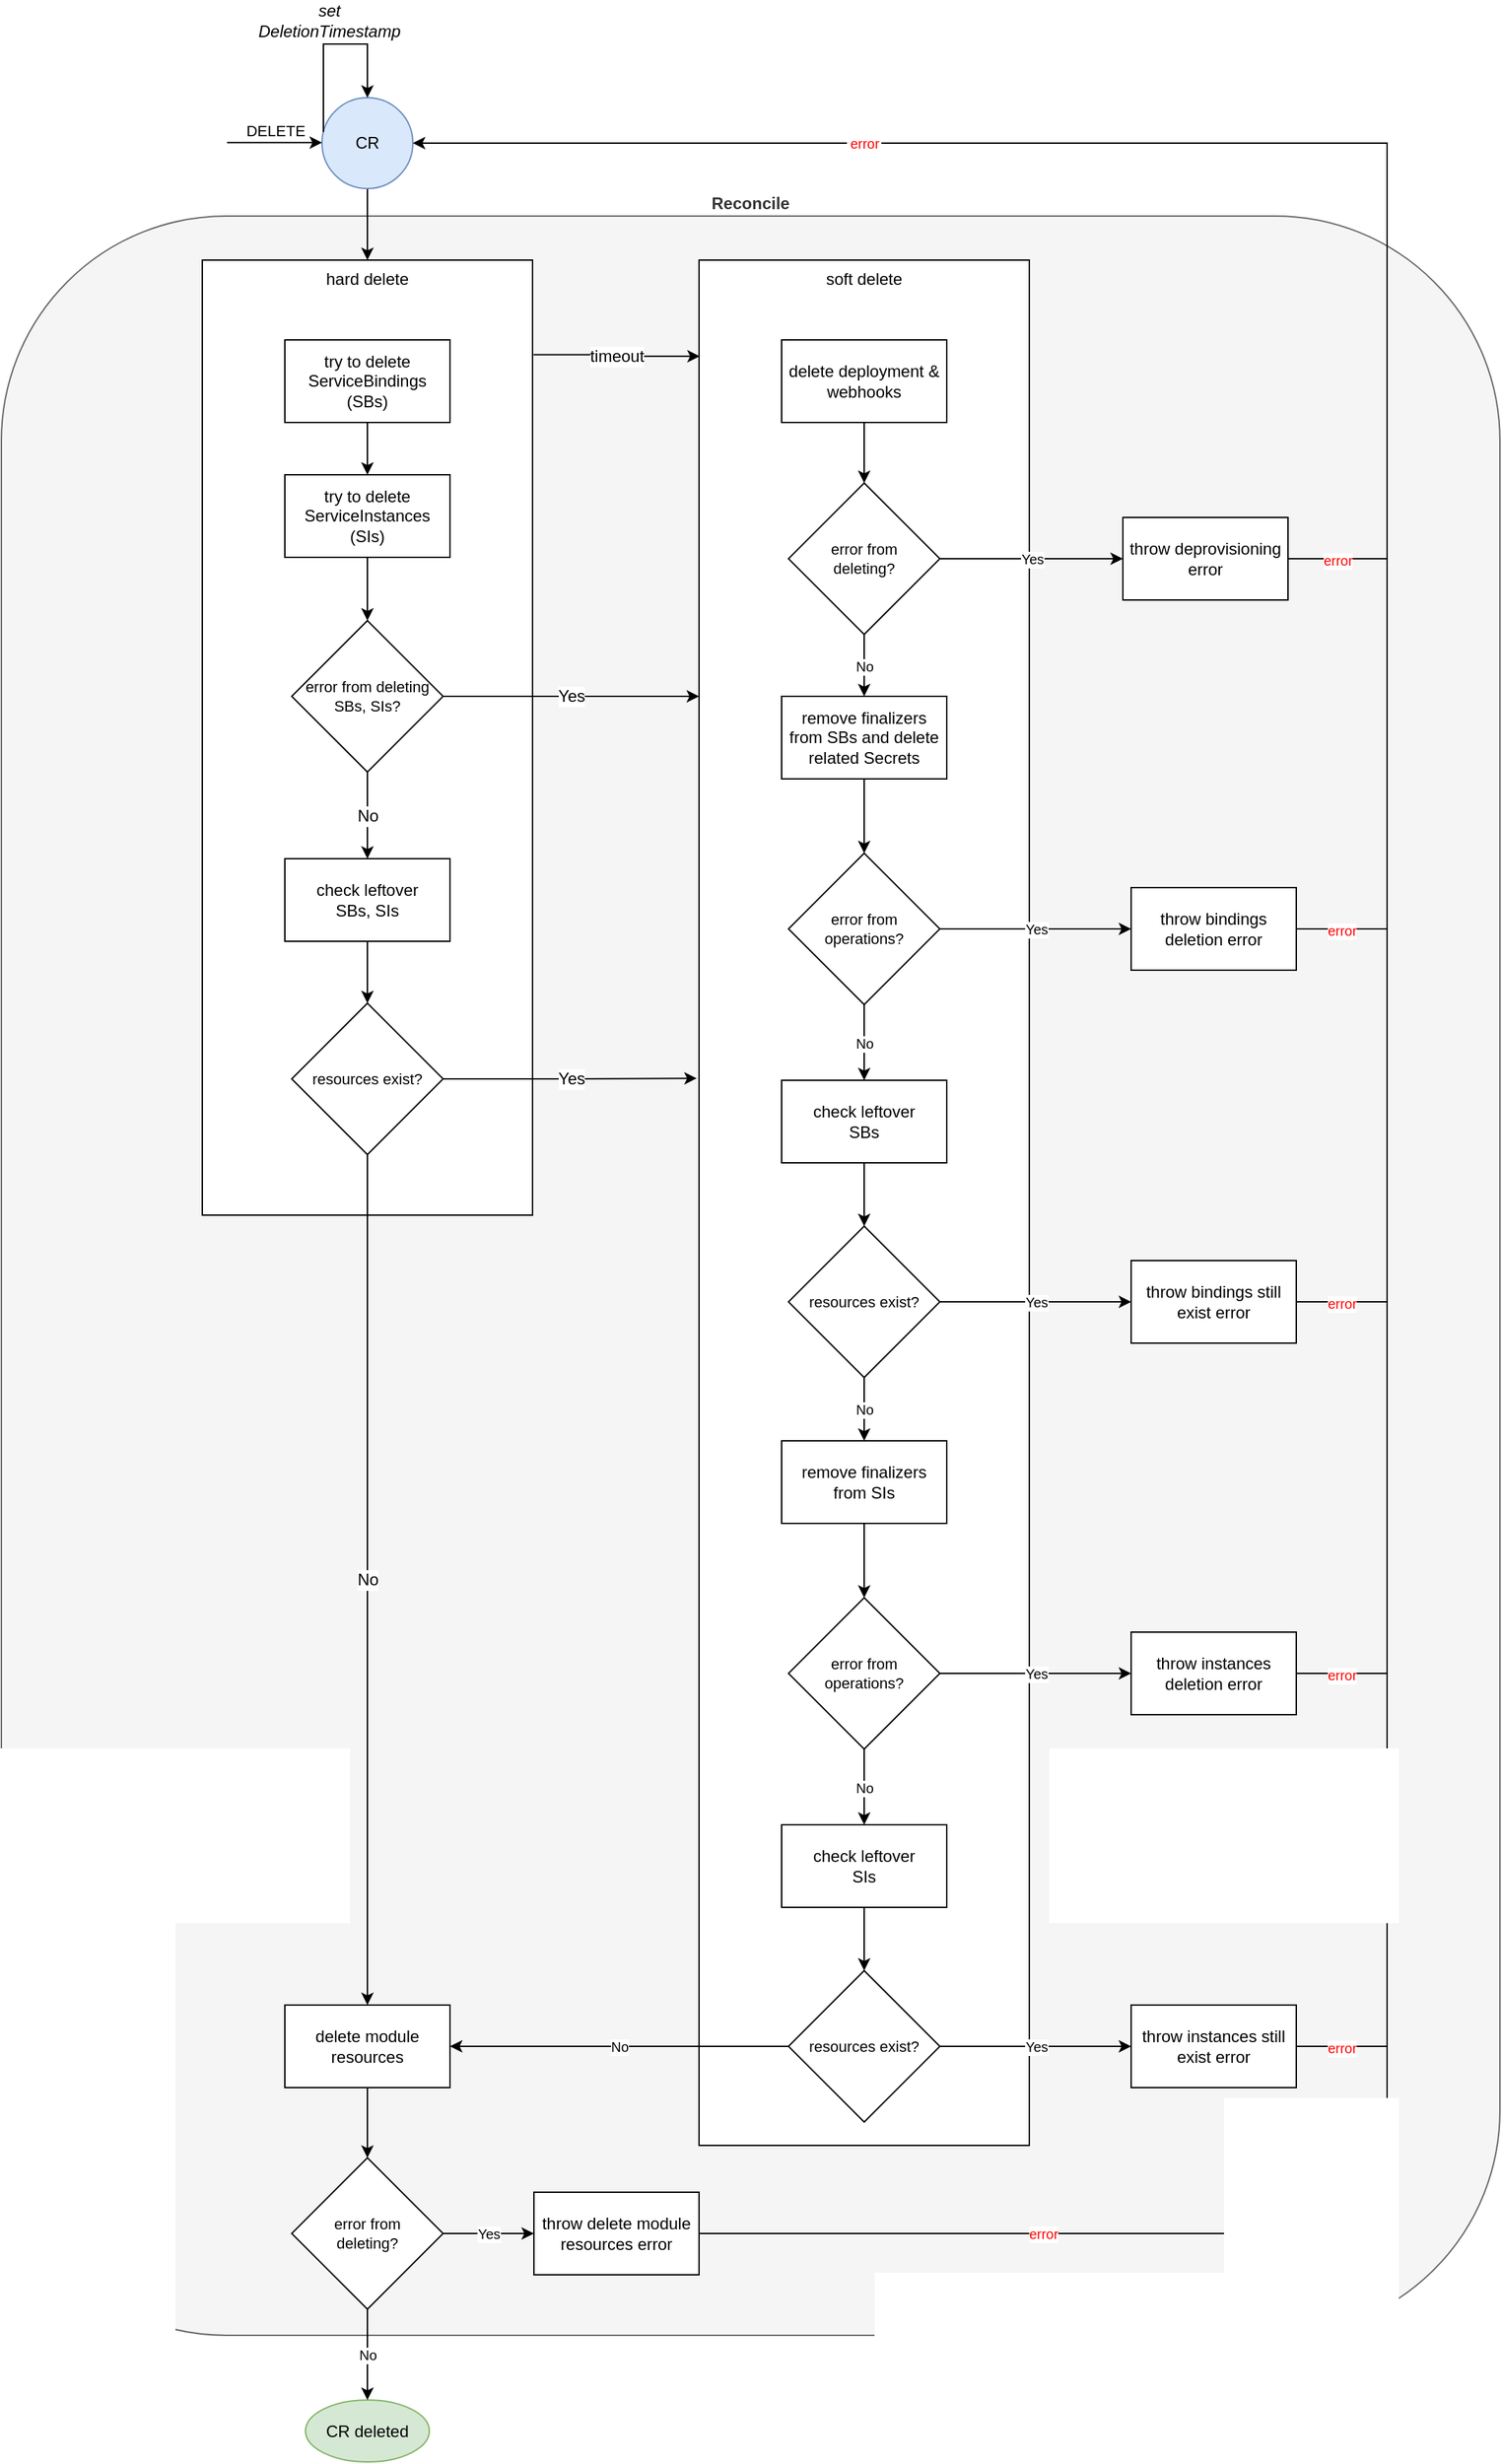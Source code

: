 <mxfile version="20.8.20" type="device"><diagram id="lu0qVTgI4R-YYrcZuvKL" name="Strona-1"><mxGraphModel dx="4154" dy="1131" grid="0" gridSize="10" guides="1" tooltips="1" connect="1" arrows="1" fold="1" page="0" pageScale="1" pageWidth="827" pageHeight="1169" math="0" shadow="0"><root><mxCell id="0"/><mxCell id="1" parent="0"/><mxCell id="O6QXdMl-xdjii7lvghlq-1" value="Reconcile" style="rounded=1;whiteSpace=wrap;html=1;fontColor=#333333;fillColor=#f5f5f5;strokeColor=#666666;labelPosition=center;verticalLabelPosition=top;align=center;verticalAlign=bottom;fontStyle=1" parent="1" vertex="1"><mxGeometry x="-857" y="430" width="1089" height="1540" as="geometry"/></mxCell><mxCell id="O6QXdMl-xdjii7lvghlq-54" value="" style="edgeStyle=orthogonalEdgeStyle;rounded=0;orthogonalLoop=1;jettySize=auto;html=1;fontSize=10;fontColor=#000000;" parent="1" source="9s4blzP_cOgsW_nrXSzR-4" target="9s4blzP_cOgsW_nrXSzR-12" edge="1"><mxGeometry relative="1" as="geometry"/></mxCell><mxCell id="9s4blzP_cOgsW_nrXSzR-4" value="CR" style="ellipse;whiteSpace=wrap;html=1;aspect=fixed;fillColor=#dae8fc;strokeColor=#6c8ebf;" parent="1" vertex="1"><mxGeometry x="-624" y="344" width="66" height="66" as="geometry"/></mxCell><mxCell id="9s4blzP_cOgsW_nrXSzR-6" value="DELETE" style="endArrow=classic;html=1;rounded=0;labelPosition=center;verticalLabelPosition=top;align=center;verticalAlign=bottom;" parent="1" edge="1"><mxGeometry width="50" height="50" relative="1" as="geometry"><mxPoint x="-693" y="376.66" as="sourcePoint"/><mxPoint x="-624" y="376.66" as="targetPoint"/></mxGeometry></mxCell><mxCell id="9s4blzP_cOgsW_nrXSzR-7" value="&lt;i style=&quot;font-size: 12px;&quot;&gt;set&lt;br&gt;DeletionTimestamp&lt;/i&gt;" style="edgeStyle=orthogonalEdgeStyle;rounded=0;orthogonalLoop=1;jettySize=auto;html=1;entryX=0.5;entryY=0;entryDx=0;entryDy=0;labelPosition=center;verticalLabelPosition=top;align=center;verticalAlign=bottom;" parent="1" source="9s4blzP_cOgsW_nrXSzR-4" target="9s4blzP_cOgsW_nrXSzR-4" edge="1"><mxGeometry relative="1" as="geometry"><mxPoint x="-553" y="347" as="targetPoint"/><Array as="points"><mxPoint x="-623" y="305"/><mxPoint x="-591" y="305"/></Array></mxGeometry></mxCell><mxCell id="O6QXdMl-xdjii7lvghlq-9" value="timeout" style="edgeStyle=orthogonalEdgeStyle;rounded=0;orthogonalLoop=1;jettySize=auto;html=1;fontSize=12;fontColor=#000000;exitX=1.003;exitY=0.099;exitDx=0;exitDy=0;exitPerimeter=0;entryX=0.002;entryY=0.051;entryDx=0;entryDy=0;entryPerimeter=0;" parent="1" source="9s4blzP_cOgsW_nrXSzR-12" target="9s4blzP_cOgsW_nrXSzR-21" edge="1"><mxGeometry relative="1" as="geometry"><mxPoint x="-367" y="504" as="targetPoint"/><mxPoint x="-471" y="641" as="sourcePoint"/></mxGeometry></mxCell><mxCell id="9s4blzP_cOgsW_nrXSzR-12" value="hard delete" style="rounded=0;whiteSpace=wrap;html=1;labelPosition=center;verticalLabelPosition=middle;align=center;verticalAlign=top;" parent="1" vertex="1"><mxGeometry x="-711" y="462" width="240" height="694" as="geometry"/></mxCell><mxCell id="9s4blzP_cOgsW_nrXSzR-21" value="soft delete" style="rounded=0;whiteSpace=wrap;html=1;verticalAlign=top;" parent="1" vertex="1"><mxGeometry x="-350" y="462" width="240" height="1370" as="geometry"/></mxCell><mxCell id="O6QXdMl-xdjii7lvghlq-8" value="Yes" style="edgeStyle=orthogonalEdgeStyle;rounded=0;orthogonalLoop=1;jettySize=auto;html=1;fontSize=12;fontColor=#000000;exitX=1;exitY=0.5;exitDx=0;exitDy=0;" parent="1" source="O6QXdMl-xdjii7lvghlq-2" target="9s4blzP_cOgsW_nrXSzR-21" edge="1"><mxGeometry relative="1" as="geometry"><Array as="points"><mxPoint x="-405" y="779"/><mxPoint x="-405" y="779"/></Array></mxGeometry></mxCell><mxCell id="O6QXdMl-xdjii7lvghlq-14" value="No" style="edgeStyle=orthogonalEdgeStyle;rounded=0;orthogonalLoop=1;jettySize=auto;html=1;fontSize=12;fontColor=#000000;" parent="1" source="O6QXdMl-xdjii7lvghlq-2" target="O6QXdMl-xdjii7lvghlq-10" edge="1"><mxGeometry relative="1" as="geometry"/></mxCell><mxCell id="O6QXdMl-xdjii7lvghlq-2" value="error from deleting&lt;br&gt;SBs, SIs?" style="rhombus;whiteSpace=wrap;html=1;fontSize=11;aspect=fixed;" parent="1" vertex="1"><mxGeometry x="-646" y="724" width="110" height="110" as="geometry"/></mxCell><mxCell id="O6QXdMl-xdjii7lvghlq-6" value="" style="edgeStyle=orthogonalEdgeStyle;rounded=0;orthogonalLoop=1;jettySize=auto;html=1;fontSize=12;fontColor=#FF0000;" parent="1" source="O6QXdMl-xdjii7lvghlq-3" target="O6QXdMl-xdjii7lvghlq-5" edge="1"><mxGeometry relative="1" as="geometry"/></mxCell><mxCell id="O6QXdMl-xdjii7lvghlq-3" value="try to delete ServiceBindings&lt;br&gt;(SBs)" style="rounded=0;whiteSpace=wrap;html=1;" parent="1" vertex="1"><mxGeometry x="-651" y="520" width="120" height="60" as="geometry"/></mxCell><mxCell id="O6QXdMl-xdjii7lvghlq-7" value="" style="edgeStyle=orthogonalEdgeStyle;rounded=0;orthogonalLoop=1;jettySize=auto;html=1;fontSize=12;fontColor=#FF0000;" parent="1" source="O6QXdMl-xdjii7lvghlq-5" target="O6QXdMl-xdjii7lvghlq-2" edge="1"><mxGeometry relative="1" as="geometry"/></mxCell><mxCell id="O6QXdMl-xdjii7lvghlq-5" value="try to delete ServiceInstances&lt;br&gt;(SIs)" style="rounded=0;whiteSpace=wrap;html=1;" parent="1" vertex="1"><mxGeometry x="-651" y="618" width="120" height="60" as="geometry"/></mxCell><mxCell id="O6QXdMl-xdjii7lvghlq-15" value="" style="edgeStyle=orthogonalEdgeStyle;rounded=0;orthogonalLoop=1;jettySize=auto;html=1;fontSize=12;fontColor=#000000;" parent="1" source="O6QXdMl-xdjii7lvghlq-10" target="O6QXdMl-xdjii7lvghlq-13" edge="1"><mxGeometry relative="1" as="geometry"/></mxCell><mxCell id="O6QXdMl-xdjii7lvghlq-10" value="check leftover&lt;br&gt;SBs, SIs" style="rounded=0;whiteSpace=wrap;html=1;" parent="1" vertex="1"><mxGeometry x="-651" y="897" width="120" height="60" as="geometry"/></mxCell><mxCell id="O6QXdMl-xdjii7lvghlq-17" value="Yes" style="edgeStyle=orthogonalEdgeStyle;rounded=0;orthogonalLoop=1;jettySize=auto;html=1;entryX=-0.007;entryY=0.434;entryDx=0;entryDy=0;entryPerimeter=0;fontSize=12;fontColor=#000000;" parent="1" source="O6QXdMl-xdjii7lvghlq-13" target="9s4blzP_cOgsW_nrXSzR-21" edge="1"><mxGeometry relative="1" as="geometry"/></mxCell><mxCell id="O6QXdMl-xdjii7lvghlq-19" value="No" style="edgeStyle=orthogonalEdgeStyle;rounded=0;orthogonalLoop=1;jettySize=auto;html=1;fontSize=12;fontColor=#000000;" parent="1" source="O6QXdMl-xdjii7lvghlq-13" target="O6QXdMl-xdjii7lvghlq-18" edge="1"><mxGeometry relative="1" as="geometry"/></mxCell><mxCell id="O6QXdMl-xdjii7lvghlq-13" value="resources exist?" style="rhombus;whiteSpace=wrap;html=1;fontSize=11;aspect=fixed;" parent="1" vertex="1"><mxGeometry x="-646" y="1002" width="110" height="110" as="geometry"/></mxCell><mxCell id="O6QXdMl-xdjii7lvghlq-59" value="" style="edgeStyle=orthogonalEdgeStyle;rounded=0;orthogonalLoop=1;jettySize=auto;html=1;fontSize=10;fontColor=#000000;" parent="1" source="O6QXdMl-xdjii7lvghlq-18" target="O6QXdMl-xdjii7lvghlq-56" edge="1"><mxGeometry relative="1" as="geometry"/></mxCell><mxCell id="O6QXdMl-xdjii7lvghlq-18" value="delete module resources" style="rounded=0;whiteSpace=wrap;html=1;" parent="1" vertex="1"><mxGeometry x="-651" y="1730" width="120" height="60" as="geometry"/></mxCell><mxCell id="O6QXdMl-xdjii7lvghlq-23" value="" style="edgeStyle=orthogonalEdgeStyle;rounded=0;orthogonalLoop=1;jettySize=auto;html=1;fontSize=12;fontColor=#000000;" parent="1" source="O6QXdMl-xdjii7lvghlq-21" target="O6QXdMl-xdjii7lvghlq-22" edge="1"><mxGeometry relative="1" as="geometry"/></mxCell><mxCell id="O6QXdMl-xdjii7lvghlq-21" value="delete deployment &amp;amp; webhooks" style="rounded=0;whiteSpace=wrap;html=1;" parent="1" vertex="1"><mxGeometry x="-290" y="520" width="120" height="60" as="geometry"/></mxCell><mxCell id="O6QXdMl-xdjii7lvghlq-25" value="Yes" style="edgeStyle=orthogonalEdgeStyle;rounded=0;orthogonalLoop=1;jettySize=auto;html=1;fontSize=10;fontColor=#000000;entryX=0;entryY=0.5;entryDx=0;entryDy=0;" parent="1" source="O6QXdMl-xdjii7lvghlq-22" target="O6QXdMl-xdjii7lvghlq-24" edge="1"><mxGeometry relative="1" as="geometry"><mxPoint x="-95" y="679" as="targetPoint"/></mxGeometry></mxCell><mxCell id="O6QXdMl-xdjii7lvghlq-27" value="No" style="edgeStyle=orthogonalEdgeStyle;rounded=0;orthogonalLoop=1;jettySize=auto;html=1;fontSize=10;fontColor=#000000;" parent="1" source="O6QXdMl-xdjii7lvghlq-22" target="O6QXdMl-xdjii7lvghlq-26" edge="1"><mxGeometry relative="1" as="geometry"/></mxCell><mxCell id="O6QXdMl-xdjii7lvghlq-22" value="error from&lt;br&gt;deleting?" style="rhombus;whiteSpace=wrap;html=1;fontSize=11;aspect=fixed;" parent="1" vertex="1"><mxGeometry x="-285" y="624" width="110" height="110" as="geometry"/></mxCell><mxCell id="O6QXdMl-xdjii7lvghlq-78" value="error" style="edgeStyle=orthogonalEdgeStyle;rounded=0;orthogonalLoop=1;jettySize=auto;html=1;fontSize=10;fontColor=#FF0000;endArrow=none;endFill=0;" parent="1" source="O6QXdMl-xdjii7lvghlq-24" edge="1"><mxGeometry relative="1" as="geometry"><mxPoint x="150" y="679" as="targetPoint"/></mxGeometry></mxCell><mxCell id="O6QXdMl-xdjii7lvghlq-24" value="throw deprovisioning error" style="rounded=0;whiteSpace=wrap;html=1;" parent="1" vertex="1"><mxGeometry x="-42" y="649" width="120" height="60" as="geometry"/></mxCell><mxCell id="O6QXdMl-xdjii7lvghlq-29" value="" style="edgeStyle=orthogonalEdgeStyle;rounded=0;orthogonalLoop=1;jettySize=auto;html=1;fontSize=10;fontColor=#000000;" parent="1" source="O6QXdMl-xdjii7lvghlq-26" target="O6QXdMl-xdjii7lvghlq-28" edge="1"><mxGeometry relative="1" as="geometry"/></mxCell><mxCell id="O6QXdMl-xdjii7lvghlq-26" value="remove finalizers from SBs and delete related Secrets" style="rounded=0;whiteSpace=wrap;html=1;" parent="1" vertex="1"><mxGeometry x="-290" y="779" width="120" height="60" as="geometry"/></mxCell><mxCell id="O6QXdMl-xdjii7lvghlq-33" value="No" style="edgeStyle=orthogonalEdgeStyle;rounded=0;orthogonalLoop=1;jettySize=auto;html=1;fontSize=10;fontColor=#000000;" parent="1" source="O6QXdMl-xdjii7lvghlq-28" target="O6QXdMl-xdjii7lvghlq-32" edge="1"><mxGeometry relative="1" as="geometry"/></mxCell><mxCell id="O6QXdMl-xdjii7lvghlq-37" value="Yes" style="edgeStyle=orthogonalEdgeStyle;rounded=0;orthogonalLoop=1;jettySize=auto;html=1;entryX=0;entryY=0.5;entryDx=0;entryDy=0;fontSize=10;fontColor=#000000;" parent="1" source="O6QXdMl-xdjii7lvghlq-28" target="O6QXdMl-xdjii7lvghlq-35" edge="1"><mxGeometry relative="1" as="geometry"/></mxCell><mxCell id="O6QXdMl-xdjii7lvghlq-28" value="error from operations?" style="rhombus;whiteSpace=wrap;html=1;fontSize=11;aspect=fixed;" parent="1" vertex="1"><mxGeometry x="-285" y="893" width="110" height="110" as="geometry"/></mxCell><mxCell id="O6QXdMl-xdjii7lvghlq-38" value="" style="edgeStyle=orthogonalEdgeStyle;rounded=0;orthogonalLoop=1;jettySize=auto;html=1;fontSize=10;fontColor=#000000;" parent="1" source="O6QXdMl-xdjii7lvghlq-32" target="O6QXdMl-xdjii7lvghlq-34" edge="1"><mxGeometry relative="1" as="geometry"/></mxCell><mxCell id="O6QXdMl-xdjii7lvghlq-32" value="check leftover&lt;br&gt;SBs" style="rounded=0;whiteSpace=wrap;html=1;" parent="1" vertex="1"><mxGeometry x="-290" y="1058" width="120" height="60" as="geometry"/></mxCell><mxCell id="O6QXdMl-xdjii7lvghlq-40" value="Yes" style="edgeStyle=orthogonalEdgeStyle;rounded=0;orthogonalLoop=1;jettySize=auto;html=1;entryX=0;entryY=0.5;entryDx=0;entryDy=0;fontSize=10;fontColor=#000000;" parent="1" source="O6QXdMl-xdjii7lvghlq-34" target="O6QXdMl-xdjii7lvghlq-39" edge="1"><mxGeometry relative="1" as="geometry"/></mxCell><mxCell id="O6QXdMl-xdjii7lvghlq-48" value="No" style="edgeStyle=orthogonalEdgeStyle;rounded=0;orthogonalLoop=1;jettySize=auto;html=1;fontSize=10;fontColor=#000000;" parent="1" source="O6QXdMl-xdjii7lvghlq-34" target="O6QXdMl-xdjii7lvghlq-42" edge="1"><mxGeometry relative="1" as="geometry"/></mxCell><mxCell id="O6QXdMl-xdjii7lvghlq-34" value="resources exist?" style="rhombus;whiteSpace=wrap;html=1;fontSize=11;aspect=fixed;" parent="1" vertex="1"><mxGeometry x="-285" y="1164" width="110" height="110" as="geometry"/></mxCell><mxCell id="O6QXdMl-xdjii7lvghlq-77" value="error" style="edgeStyle=orthogonalEdgeStyle;rounded=0;orthogonalLoop=1;jettySize=auto;html=1;fontSize=10;fontColor=#FF0000;endArrow=none;endFill=0;" parent="1" source="O6QXdMl-xdjii7lvghlq-35" edge="1"><mxGeometry relative="1" as="geometry"><mxPoint x="150" y="948" as="targetPoint"/></mxGeometry></mxCell><mxCell id="O6QXdMl-xdjii7lvghlq-35" value="throw bindings deletion error" style="rounded=0;whiteSpace=wrap;html=1;" parent="1" vertex="1"><mxGeometry x="-36" y="918" width="120" height="60" as="geometry"/></mxCell><mxCell id="O6QXdMl-xdjii7lvghlq-76" value="error" style="edgeStyle=orthogonalEdgeStyle;rounded=0;orthogonalLoop=1;jettySize=auto;html=1;fontSize=10;fontColor=#FF0000;endArrow=none;endFill=0;" parent="1" source="O6QXdMl-xdjii7lvghlq-39" edge="1"><mxGeometry relative="1" as="geometry"><mxPoint x="150" y="1219" as="targetPoint"/></mxGeometry></mxCell><mxCell id="O6QXdMl-xdjii7lvghlq-39" value="throw bindings still exist error" style="rounded=0;whiteSpace=wrap;html=1;" parent="1" vertex="1"><mxGeometry x="-36" y="1189" width="120" height="60" as="geometry"/></mxCell><mxCell id="O6QXdMl-xdjii7lvghlq-41" value="" style="edgeStyle=orthogonalEdgeStyle;rounded=0;orthogonalLoop=1;jettySize=auto;html=1;fontSize=10;fontColor=#000000;" parent="1" source="O6QXdMl-xdjii7lvghlq-42" target="O6QXdMl-xdjii7lvghlq-44" edge="1"><mxGeometry relative="1" as="geometry"/></mxCell><mxCell id="O6QXdMl-xdjii7lvghlq-42" value="remove finalizers from SIs" style="rounded=0;whiteSpace=wrap;html=1;" parent="1" vertex="1"><mxGeometry x="-290" y="1320" width="120" height="60" as="geometry"/></mxCell><mxCell id="O6QXdMl-xdjii7lvghlq-43" value="No" style="edgeStyle=orthogonalEdgeStyle;rounded=0;orthogonalLoop=1;jettySize=auto;html=1;fontSize=10;fontColor=#000000;" parent="1" source="O6QXdMl-xdjii7lvghlq-44" target="O6QXdMl-xdjii7lvghlq-46" edge="1"><mxGeometry relative="1" as="geometry"/></mxCell><mxCell id="O6QXdMl-xdjii7lvghlq-50" value="Yes" style="edgeStyle=orthogonalEdgeStyle;rounded=0;orthogonalLoop=1;jettySize=auto;html=1;fontSize=10;fontColor=#000000;entryX=0;entryY=0.5;entryDx=0;entryDy=0;" parent="1" source="O6QXdMl-xdjii7lvghlq-44" target="O6QXdMl-xdjii7lvghlq-49" edge="1"><mxGeometry relative="1" as="geometry"><mxPoint x="-95" y="1489" as="targetPoint"/></mxGeometry></mxCell><mxCell id="O6QXdMl-xdjii7lvghlq-44" value="error from operations?" style="rhombus;whiteSpace=wrap;html=1;fontSize=11;aspect=fixed;" parent="1" vertex="1"><mxGeometry x="-285" y="1434" width="110" height="110" as="geometry"/></mxCell><mxCell id="O6QXdMl-xdjii7lvghlq-45" value="" style="edgeStyle=orthogonalEdgeStyle;rounded=0;orthogonalLoop=1;jettySize=auto;html=1;fontSize=10;fontColor=#000000;" parent="1" source="O6QXdMl-xdjii7lvghlq-46" target="O6QXdMl-xdjii7lvghlq-47" edge="1"><mxGeometry relative="1" as="geometry"/></mxCell><mxCell id="O6QXdMl-xdjii7lvghlq-46" value="check leftover&lt;br&gt;SIs" style="rounded=0;whiteSpace=wrap;html=1;" parent="1" vertex="1"><mxGeometry x="-290" y="1599" width="120" height="60" as="geometry"/></mxCell><mxCell id="O6QXdMl-xdjii7lvghlq-52" value="Yes" style="edgeStyle=orthogonalEdgeStyle;rounded=0;orthogonalLoop=1;jettySize=auto;html=1;fontSize=10;fontColor=#000000;entryX=0;entryY=0.5;entryDx=0;entryDy=0;" parent="1" source="O6QXdMl-xdjii7lvghlq-47" target="O6QXdMl-xdjii7lvghlq-51" edge="1"><mxGeometry relative="1" as="geometry"><mxPoint x="-95" y="1760" as="targetPoint"/></mxGeometry></mxCell><mxCell id="O6QXdMl-xdjii7lvghlq-55" value="No" style="edgeStyle=orthogonalEdgeStyle;rounded=0;orthogonalLoop=1;jettySize=auto;html=1;entryX=1;entryY=0.5;entryDx=0;entryDy=0;fontSize=10;fontColor=#000000;" parent="1" source="O6QXdMl-xdjii7lvghlq-47" target="O6QXdMl-xdjii7lvghlq-18" edge="1"><mxGeometry relative="1" as="geometry"/></mxCell><mxCell id="O6QXdMl-xdjii7lvghlq-47" value="resources exist?" style="rhombus;whiteSpace=wrap;html=1;fontSize=11;aspect=fixed;" parent="1" vertex="1"><mxGeometry x="-285" y="1705" width="110" height="110" as="geometry"/></mxCell><mxCell id="O6QXdMl-xdjii7lvghlq-75" value="error" style="edgeStyle=orthogonalEdgeStyle;rounded=0;orthogonalLoop=1;jettySize=auto;html=1;fontSize=10;fontColor=#FF0000;endArrow=none;endFill=0;" parent="1" source="O6QXdMl-xdjii7lvghlq-49" edge="1"><mxGeometry relative="1" as="geometry"><mxPoint x="150" y="1489" as="targetPoint"/></mxGeometry></mxCell><mxCell id="O6QXdMl-xdjii7lvghlq-49" value="throw instances deletion error" style="rounded=0;whiteSpace=wrap;html=1;" parent="1" vertex="1"><mxGeometry x="-36" y="1459" width="120" height="60" as="geometry"/></mxCell><mxCell id="O6QXdMl-xdjii7lvghlq-74" value="error" style="edgeStyle=orthogonalEdgeStyle;rounded=0;orthogonalLoop=1;jettySize=auto;html=1;fontSize=10;fontColor=#FF0000;endArrow=none;endFill=0;" parent="1" source="O6QXdMl-xdjii7lvghlq-51" edge="1"><mxGeometry relative="1" as="geometry"><mxPoint x="150" y="1760" as="targetPoint"/></mxGeometry></mxCell><mxCell id="O6QXdMl-xdjii7lvghlq-51" value="throw instances still exist error" style="rounded=0;whiteSpace=wrap;html=1;" parent="1" vertex="1"><mxGeometry x="-36" y="1730" width="120" height="60" as="geometry"/></mxCell><mxCell id="O6QXdMl-xdjii7lvghlq-53" value="CR deleted" style="ellipse;whiteSpace=wrap;html=1;fillColor=#d5e8d4;strokeColor=#82b366;" parent="1" vertex="1"><mxGeometry x="-636" y="2017" width="90" height="45" as="geometry"/></mxCell><mxCell id="O6QXdMl-xdjii7lvghlq-66" value="No" style="edgeStyle=orthogonalEdgeStyle;rounded=0;orthogonalLoop=1;jettySize=auto;html=1;fontSize=10;fontColor=#000000;" parent="1" source="O6QXdMl-xdjii7lvghlq-56" target="O6QXdMl-xdjii7lvghlq-53" edge="1"><mxGeometry relative="1" as="geometry"/></mxCell><mxCell id="O6QXdMl-xdjii7lvghlq-67" value="Yes" style="edgeStyle=orthogonalEdgeStyle;rounded=0;orthogonalLoop=1;jettySize=auto;html=1;fontSize=10;fontColor=#000000;" parent="1" source="O6QXdMl-xdjii7lvghlq-56" target="O6QXdMl-xdjii7lvghlq-61" edge="1"><mxGeometry relative="1" as="geometry"/></mxCell><mxCell id="O6QXdMl-xdjii7lvghlq-56" value="error from&lt;br&gt;deleting?" style="rhombus;whiteSpace=wrap;html=1;fontSize=11;aspect=fixed;" parent="1" vertex="1"><mxGeometry x="-646" y="1841" width="110" height="110" as="geometry"/></mxCell><mxCell id="O6QXdMl-xdjii7lvghlq-61" value="throw delete module resources error" style="rounded=0;whiteSpace=wrap;html=1;" parent="1" vertex="1"><mxGeometry x="-470" y="1866" width="120" height="60" as="geometry"/></mxCell><mxCell id="O6QXdMl-xdjii7lvghlq-81" value="" style="group" parent="1" vertex="1" connectable="0"><mxGeometry x="-242.5" y="364.5" width="392.5" height="1531.5" as="geometry"/></mxCell><mxCell id="O6QXdMl-xdjii7lvghlq-68" value="error" style="edgeStyle=orthogonalEdgeStyle;rounded=0;orthogonalLoop=1;jettySize=auto;html=1;entryX=1;entryY=0.5;entryDx=0;entryDy=0;fontSize=10;fontColor=#FF0000;" parent="O6QXdMl-xdjii7lvghlq-81" source="O6QXdMl-xdjii7lvghlq-61" target="9s4blzP_cOgsW_nrXSzR-4" edge="1"><mxGeometry x="-0.817" relative="1" as="geometry"><Array as="points"><mxPoint x="392.5" y="1531.5"/><mxPoint x="392.5" y="12.5"/></Array><mxPoint as="offset"/></mxGeometry></mxCell><mxCell id="O6QXdMl-xdjii7lvghlq-79" value="error" style="text;html=1;strokeColor=none;fillColor=default;align=center;verticalAlign=middle;whiteSpace=wrap;rounded=0;fontSize=10;fontColor=#FF0000;" parent="O6QXdMl-xdjii7lvghlq-81" vertex="1"><mxGeometry width="25" height="25" as="geometry"/></mxCell></root></mxGraphModel></diagram></mxfile>